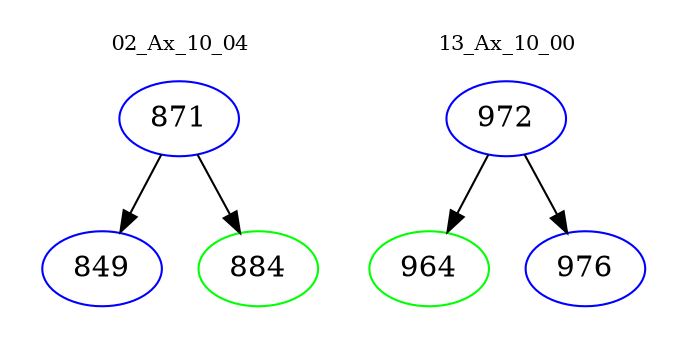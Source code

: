 digraph{
subgraph cluster_0 {
color = white
label = "02_Ax_10_04";
fontsize=10;
T0_871 [label="871", color="blue"]
T0_871 -> T0_849 [color="black"]
T0_849 [label="849", color="blue"]
T0_871 -> T0_884 [color="black"]
T0_884 [label="884", color="green"]
}
subgraph cluster_1 {
color = white
label = "13_Ax_10_00";
fontsize=10;
T1_972 [label="972", color="blue"]
T1_972 -> T1_964 [color="black"]
T1_964 [label="964", color="green"]
T1_972 -> T1_976 [color="black"]
T1_976 [label="976", color="blue"]
}
}
